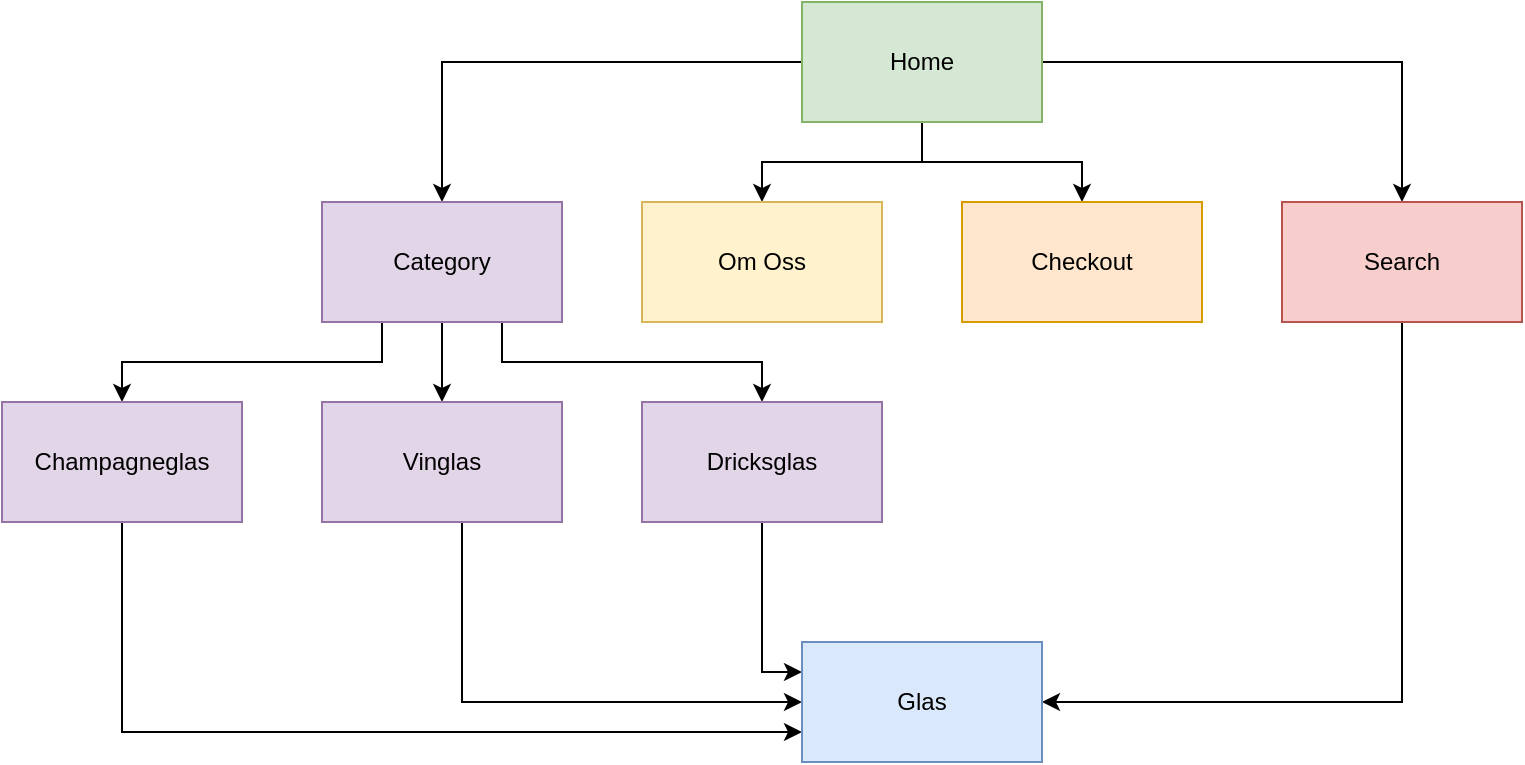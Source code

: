<mxfile version="14.1.9" type="github">
  <diagram id="rGttoMNNDEwj54l_wIqg" name="Page-1">
    <mxGraphModel dx="1185" dy="694" grid="1" gridSize="10" guides="1" tooltips="1" connect="1" arrows="1" fold="1" page="1" pageScale="1" pageWidth="2000" pageHeight="2000" math="0" shadow="0">
      <root>
        <mxCell id="0" />
        <mxCell id="1" parent="0" />
        <mxCell id="Yq_PFpIJD7SV6OT3vbZI-14" style="edgeStyle=orthogonalEdgeStyle;rounded=0;orthogonalLoop=1;jettySize=auto;html=1;entryX=0.5;entryY=0;entryDx=0;entryDy=0;" edge="1" parent="1" source="Yq_PFpIJD7SV6OT3vbZI-1" target="Yq_PFpIJD7SV6OT3vbZI-2">
          <mxGeometry relative="1" as="geometry" />
        </mxCell>
        <mxCell id="Yq_PFpIJD7SV6OT3vbZI-15" style="edgeStyle=orthogonalEdgeStyle;rounded=0;orthogonalLoop=1;jettySize=auto;html=1;entryX=0.5;entryY=0;entryDx=0;entryDy=0;" edge="1" parent="1" source="Yq_PFpIJD7SV6OT3vbZI-1" target="Yq_PFpIJD7SV6OT3vbZI-4">
          <mxGeometry relative="1" as="geometry" />
        </mxCell>
        <mxCell id="Yq_PFpIJD7SV6OT3vbZI-16" style="edgeStyle=orthogonalEdgeStyle;rounded=0;orthogonalLoop=1;jettySize=auto;html=1;" edge="1" parent="1" source="Yq_PFpIJD7SV6OT3vbZI-1" target="Yq_PFpIJD7SV6OT3vbZI-9">
          <mxGeometry relative="1" as="geometry" />
        </mxCell>
        <mxCell id="Yq_PFpIJD7SV6OT3vbZI-17" style="edgeStyle=orthogonalEdgeStyle;rounded=0;orthogonalLoop=1;jettySize=auto;html=1;entryX=0.5;entryY=0;entryDx=0;entryDy=0;" edge="1" parent="1" source="Yq_PFpIJD7SV6OT3vbZI-1" target="Yq_PFpIJD7SV6OT3vbZI-3">
          <mxGeometry relative="1" as="geometry" />
        </mxCell>
        <mxCell id="Yq_PFpIJD7SV6OT3vbZI-1" value="Home" style="rounded=0;whiteSpace=wrap;html=1;fillColor=#d5e8d4;strokeColor=#82b366;" vertex="1" parent="1">
          <mxGeometry x="1080" y="40" width="120" height="60" as="geometry" />
        </mxCell>
        <mxCell id="Yq_PFpIJD7SV6OT3vbZI-10" style="edgeStyle=orthogonalEdgeStyle;rounded=0;orthogonalLoop=1;jettySize=auto;html=1;exitX=0.25;exitY=1;exitDx=0;exitDy=0;" edge="1" parent="1" source="Yq_PFpIJD7SV6OT3vbZI-2" target="Yq_PFpIJD7SV6OT3vbZI-5">
          <mxGeometry relative="1" as="geometry" />
        </mxCell>
        <mxCell id="Yq_PFpIJD7SV6OT3vbZI-11" style="edgeStyle=orthogonalEdgeStyle;rounded=0;orthogonalLoop=1;jettySize=auto;html=1;entryX=0.5;entryY=0;entryDx=0;entryDy=0;exitX=0.75;exitY=1;exitDx=0;exitDy=0;" edge="1" parent="1" source="Yq_PFpIJD7SV6OT3vbZI-2" target="Yq_PFpIJD7SV6OT3vbZI-7">
          <mxGeometry relative="1" as="geometry" />
        </mxCell>
        <mxCell id="Yq_PFpIJD7SV6OT3vbZI-12" style="edgeStyle=orthogonalEdgeStyle;rounded=0;orthogonalLoop=1;jettySize=auto;html=1;" edge="1" parent="1" source="Yq_PFpIJD7SV6OT3vbZI-2" target="Yq_PFpIJD7SV6OT3vbZI-6">
          <mxGeometry relative="1" as="geometry" />
        </mxCell>
        <mxCell id="Yq_PFpIJD7SV6OT3vbZI-2" value="Category" style="rounded=0;whiteSpace=wrap;html=1;fillColor=#e1d5e7;strokeColor=#9673a6;" vertex="1" parent="1">
          <mxGeometry x="840" y="140" width="120" height="60" as="geometry" />
        </mxCell>
        <mxCell id="Yq_PFpIJD7SV6OT3vbZI-3" value="Checkout" style="rounded=0;whiteSpace=wrap;html=1;fillColor=#ffe6cc;strokeColor=#d79b00;" vertex="1" parent="1">
          <mxGeometry x="1160" y="140" width="120" height="60" as="geometry" />
        </mxCell>
        <mxCell id="Yq_PFpIJD7SV6OT3vbZI-21" style="edgeStyle=orthogonalEdgeStyle;rounded=0;orthogonalLoop=1;jettySize=auto;html=1;entryX=1;entryY=0.5;entryDx=0;entryDy=0;" edge="1" parent="1" source="Yq_PFpIJD7SV6OT3vbZI-4" target="Yq_PFpIJD7SV6OT3vbZI-8">
          <mxGeometry relative="1" as="geometry">
            <Array as="points">
              <mxPoint x="1380" y="390" />
            </Array>
          </mxGeometry>
        </mxCell>
        <mxCell id="Yq_PFpIJD7SV6OT3vbZI-4" value="Search" style="rounded=0;whiteSpace=wrap;html=1;fillColor=#f8cecc;strokeColor=#b85450;" vertex="1" parent="1">
          <mxGeometry x="1320" y="140" width="120" height="60" as="geometry" />
        </mxCell>
        <mxCell id="Yq_PFpIJD7SV6OT3vbZI-18" style="edgeStyle=orthogonalEdgeStyle;rounded=0;orthogonalLoop=1;jettySize=auto;html=1;entryX=0;entryY=0.75;entryDx=0;entryDy=0;" edge="1" parent="1" source="Yq_PFpIJD7SV6OT3vbZI-5" target="Yq_PFpIJD7SV6OT3vbZI-8">
          <mxGeometry relative="1" as="geometry">
            <Array as="points">
              <mxPoint x="740" y="405" />
            </Array>
          </mxGeometry>
        </mxCell>
        <mxCell id="Yq_PFpIJD7SV6OT3vbZI-5" value="Champagneglas" style="rounded=0;whiteSpace=wrap;html=1;fillColor=#e1d5e7;strokeColor=#9673a6;" vertex="1" parent="1">
          <mxGeometry x="680" y="240" width="120" height="60" as="geometry" />
        </mxCell>
        <mxCell id="Yq_PFpIJD7SV6OT3vbZI-19" style="edgeStyle=orthogonalEdgeStyle;rounded=0;orthogonalLoop=1;jettySize=auto;html=1;entryX=0;entryY=0.5;entryDx=0;entryDy=0;" edge="1" parent="1" source="Yq_PFpIJD7SV6OT3vbZI-6" target="Yq_PFpIJD7SV6OT3vbZI-8">
          <mxGeometry relative="1" as="geometry">
            <Array as="points">
              <mxPoint x="910" y="390" />
            </Array>
          </mxGeometry>
        </mxCell>
        <mxCell id="Yq_PFpIJD7SV6OT3vbZI-6" value="Vinglas" style="rounded=0;whiteSpace=wrap;html=1;fillColor=#e1d5e7;strokeColor=#9673a6;" vertex="1" parent="1">
          <mxGeometry x="840" y="240" width="120" height="60" as="geometry" />
        </mxCell>
        <mxCell id="Yq_PFpIJD7SV6OT3vbZI-20" style="edgeStyle=orthogonalEdgeStyle;rounded=0;orthogonalLoop=1;jettySize=auto;html=1;entryX=0;entryY=0.25;entryDx=0;entryDy=0;" edge="1" parent="1" source="Yq_PFpIJD7SV6OT3vbZI-7" target="Yq_PFpIJD7SV6OT3vbZI-8">
          <mxGeometry relative="1" as="geometry" />
        </mxCell>
        <mxCell id="Yq_PFpIJD7SV6OT3vbZI-7" value="Dricksglas" style="rounded=0;whiteSpace=wrap;html=1;fillColor=#e1d5e7;strokeColor=#9673a6;" vertex="1" parent="1">
          <mxGeometry x="1000" y="240" width="120" height="60" as="geometry" />
        </mxCell>
        <mxCell id="Yq_PFpIJD7SV6OT3vbZI-8" value="Glas" style="rounded=0;whiteSpace=wrap;html=1;fillColor=#dae8fc;strokeColor=#6c8ebf;" vertex="1" parent="1">
          <mxGeometry x="1080" y="360" width="120" height="60" as="geometry" />
        </mxCell>
        <mxCell id="Yq_PFpIJD7SV6OT3vbZI-9" value="Om Oss" style="rounded=0;whiteSpace=wrap;html=1;fillColor=#fff2cc;strokeColor=#d6b656;" vertex="1" parent="1">
          <mxGeometry x="1000" y="140" width="120" height="60" as="geometry" />
        </mxCell>
      </root>
    </mxGraphModel>
  </diagram>
</mxfile>
